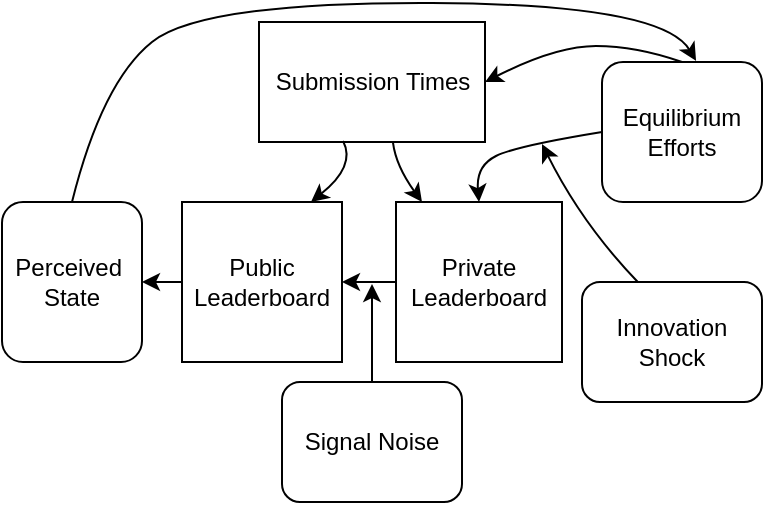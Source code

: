 <mxfile version="27.0.9">
  <diagram name="Page-1" id="KBY77vLc_FpnUiFZGR_9">
    <mxGraphModel dx="690" dy="430" grid="1" gridSize="10" guides="1" tooltips="1" connect="1" arrows="1" fold="1" page="1" pageScale="1" pageWidth="413" pageHeight="291" math="1" shadow="0">
      <root>
        <mxCell id="0" />
        <mxCell id="1" parent="0" />
        <mxCell id="628NQ8id-xgE9tLN6gSN-1" value="&lt;div&gt;&lt;span style=&quot;background-color: transparent; color: light-dark(rgb(0, 0, 0), rgb(255, 255, 255));&quot;&gt;Private&lt;/span&gt;&lt;/div&gt;&lt;div&gt;Leaderboard&lt;/div&gt;" style="rounded=0;whiteSpace=wrap;html=1;" parent="1" vertex="1">
          <mxGeometry x="207" y="120" width="83" height="80" as="geometry" />
        </mxCell>
        <mxCell id="Aplv3ah66ThbaObj5vui-1" value="&lt;div&gt;&lt;span style=&quot;background-color: transparent; color: light-dark(rgb(0, 0, 0), rgb(255, 255, 255));&quot;&gt;Public Leaderboard&lt;/span&gt;&lt;/div&gt;" style="rounded=0;whiteSpace=wrap;html=1;" parent="1" vertex="1">
          <mxGeometry x="100" y="120" width="80" height="80" as="geometry" />
        </mxCell>
        <mxCell id="Aplv3ah66ThbaObj5vui-2" value="&lt;div&gt;&lt;span style=&quot;background-color: transparent; color: light-dark(rgb(0, 0, 0), rgb(255, 255, 255));&quot;&gt;Perceived&amp;nbsp;&lt;/span&gt;&lt;/div&gt;&lt;div&gt;State&lt;/div&gt;" style="rounded=1;whiteSpace=wrap;html=1;" parent="1" vertex="1">
          <mxGeometry x="10" y="120" width="70" height="80" as="geometry" />
        </mxCell>
        <mxCell id="Aplv3ah66ThbaObj5vui-4" value="&lt;div&gt;&lt;span style=&quot;background-color: transparent; color: light-dark(rgb(0, 0, 0), rgb(255, 255, 255));&quot;&gt;Equilibrium&lt;/span&gt;&lt;/div&gt;&lt;div&gt;Efforts&lt;/div&gt;" style="rounded=1;whiteSpace=wrap;html=1;" parent="1" vertex="1">
          <mxGeometry x="310" y="50" width="80" height="70" as="geometry" />
        </mxCell>
        <mxCell id="Aplv3ah66ThbaObj5vui-5" value="&lt;div&gt;&lt;span style=&quot;background-color: transparent; color: light-dark(rgb(0, 0, 0), rgb(255, 255, 255));&quot;&gt;Innovation Shock&lt;/span&gt;&lt;/div&gt;" style="rounded=1;whiteSpace=wrap;html=1;" parent="1" vertex="1">
          <mxGeometry x="300" y="160" width="90" height="60" as="geometry" />
        </mxCell>
        <mxCell id="Aplv3ah66ThbaObj5vui-11" value="" style="curved=1;endArrow=classic;html=1;rounded=0;exitX=0;exitY=0.5;exitDx=0;exitDy=0;entryX=0.5;entryY=0;entryDx=0;entryDy=0;" parent="1" source="Aplv3ah66ThbaObj5vui-4" target="628NQ8id-xgE9tLN6gSN-1" edge="1">
          <mxGeometry width="50" height="50" relative="1" as="geometry">
            <mxPoint x="177" y="142" as="sourcePoint" />
            <mxPoint x="227" y="92" as="targetPoint" />
            <Array as="points">
              <mxPoint x="267" y="92" />
              <mxPoint x="247" y="102" />
            </Array>
          </mxGeometry>
        </mxCell>
        <mxCell id="Aplv3ah66ThbaObj5vui-13" value="&lt;div&gt;&lt;span style=&quot;background-color: transparent; color: light-dark(rgb(0, 0, 0), rgb(255, 255, 255));&quot;&gt;Submission Times&lt;/span&gt;&lt;/div&gt;" style="rounded=0;whiteSpace=wrap;html=1;" parent="1" vertex="1">
          <mxGeometry x="138.5" y="30" width="113" height="60" as="geometry" />
        </mxCell>
        <mxCell id="Aplv3ah66ThbaObj5vui-14" value="" style="curved=1;endArrow=classic;html=1;rounded=0;exitX=0.5;exitY=0;exitDx=0;exitDy=0;entryX=1;entryY=0.5;entryDx=0;entryDy=0;" parent="1" source="Aplv3ah66ThbaObj5vui-4" target="Aplv3ah66ThbaObj5vui-13" edge="1">
          <mxGeometry width="50" height="50" relative="1" as="geometry">
            <mxPoint x="177" y="142" as="sourcePoint" />
            <mxPoint x="227" y="92" as="targetPoint" />
            <Array as="points">
              <mxPoint x="327" y="42" />
              <mxPoint x="287" y="42" />
            </Array>
          </mxGeometry>
        </mxCell>
        <mxCell id="Aplv3ah66ThbaObj5vui-16" value="" style="curved=1;endArrow=classic;html=1;rounded=0;exitX=0.372;exitY=0.992;exitDx=0;exitDy=0;entryX=0.806;entryY=0;entryDx=0;entryDy=0;exitPerimeter=0;entryPerimeter=0;" parent="1" source="Aplv3ah66ThbaObj5vui-13" target="Aplv3ah66ThbaObj5vui-1" edge="1">
          <mxGeometry width="50" height="50" relative="1" as="geometry">
            <mxPoint x="177" y="152" as="sourcePoint" />
            <mxPoint x="227" y="102" as="targetPoint" />
            <Array as="points">
              <mxPoint x="187" y="102" />
            </Array>
          </mxGeometry>
        </mxCell>
        <mxCell id="Aplv3ah66ThbaObj5vui-17" value="" style="curved=1;endArrow=classic;html=1;rounded=0;exitX=0.593;exitY=1.008;exitDx=0;exitDy=0;exitPerimeter=0;" parent="1" source="Aplv3ah66ThbaObj5vui-13" edge="1">
          <mxGeometry width="50" height="50" relative="1" as="geometry">
            <mxPoint x="210" y="91" as="sourcePoint" />
            <mxPoint x="220" y="120" as="targetPoint" />
            <Array as="points">
              <mxPoint x="207" y="102" />
            </Array>
          </mxGeometry>
        </mxCell>
        <mxCell id="Aplv3ah66ThbaObj5vui-19" value="&lt;div&gt;&lt;span style=&quot;background-color: transparent; color: light-dark(rgb(0, 0, 0), rgb(255, 255, 255));&quot;&gt;Signal Noise&lt;/span&gt;&lt;/div&gt;" style="rounded=1;whiteSpace=wrap;html=1;" parent="1" vertex="1">
          <mxGeometry x="150" y="210" width="90" height="60" as="geometry" />
        </mxCell>
        <mxCell id="Aplv3ah66ThbaObj5vui-22" value="" style="endArrow=classic;html=1;rounded=0;exitX=0.5;exitY=0;exitDx=0;exitDy=0;" parent="1" source="Aplv3ah66ThbaObj5vui-19" edge="1">
          <mxGeometry width="50" height="50" relative="1" as="geometry">
            <mxPoint x="142" y="222" as="sourcePoint" />
            <mxPoint x="195" y="161" as="targetPoint" />
          </mxGeometry>
        </mxCell>
        <mxCell id="Aplv3ah66ThbaObj5vui-23" value="" style="endArrow=classic;html=1;rounded=0;exitX=0;exitY=0.5;exitDx=0;exitDy=0;entryX=1;entryY=0.5;entryDx=0;entryDy=0;" parent="1" source="628NQ8id-xgE9tLN6gSN-1" target="Aplv3ah66ThbaObj5vui-1" edge="1">
          <mxGeometry width="50" height="50" relative="1" as="geometry">
            <mxPoint x="177" y="142" as="sourcePoint" />
            <mxPoint x="227" y="92" as="targetPoint" />
          </mxGeometry>
        </mxCell>
        <mxCell id="Aplv3ah66ThbaObj5vui-24" value="" style="endArrow=classic;html=1;rounded=0;exitX=0;exitY=0.5;exitDx=0;exitDy=0;entryX=1;entryY=0.5;entryDx=0;entryDy=0;" parent="1" source="Aplv3ah66ThbaObj5vui-1" target="Aplv3ah66ThbaObj5vui-2" edge="1">
          <mxGeometry width="50" height="50" relative="1" as="geometry">
            <mxPoint x="177" y="142" as="sourcePoint" />
            <mxPoint x="227" y="92" as="targetPoint" />
          </mxGeometry>
        </mxCell>
        <mxCell id="Aplv3ah66ThbaObj5vui-25" value="" style="curved=1;endArrow=classic;html=1;rounded=0;exitX=0.5;exitY=0;exitDx=0;exitDy=0;entryX=0.588;entryY=-0.008;entryDx=0;entryDy=0;entryPerimeter=0;" parent="1" source="Aplv3ah66ThbaObj5vui-2" target="Aplv3ah66ThbaObj5vui-4" edge="1">
          <mxGeometry width="50" height="50" relative="1" as="geometry">
            <mxPoint x="177" y="142" as="sourcePoint" />
            <mxPoint x="227" y="92" as="targetPoint" />
            <Array as="points">
              <mxPoint x="60" y="60" />
              <mxPoint x="110" y="20" />
              <mxPoint x="340" y="21" />
            </Array>
          </mxGeometry>
        </mxCell>
        <mxCell id="RGATDhZFEbTinnEdgg3e-1" value="" style="curved=1;endArrow=classic;html=1;rounded=0;exitX=0.31;exitY=0;exitDx=0;exitDy=0;exitPerimeter=0;" parent="1" source="Aplv3ah66ThbaObj5vui-5" edge="1">
          <mxGeometry width="50" height="50" relative="1" as="geometry">
            <mxPoint x="297" y="270" as="sourcePoint" />
            <mxPoint x="280" y="91" as="targetPoint" />
            <Array as="points">
              <mxPoint x="300" y="131" />
            </Array>
          </mxGeometry>
        </mxCell>
      </root>
    </mxGraphModel>
  </diagram>
</mxfile>
